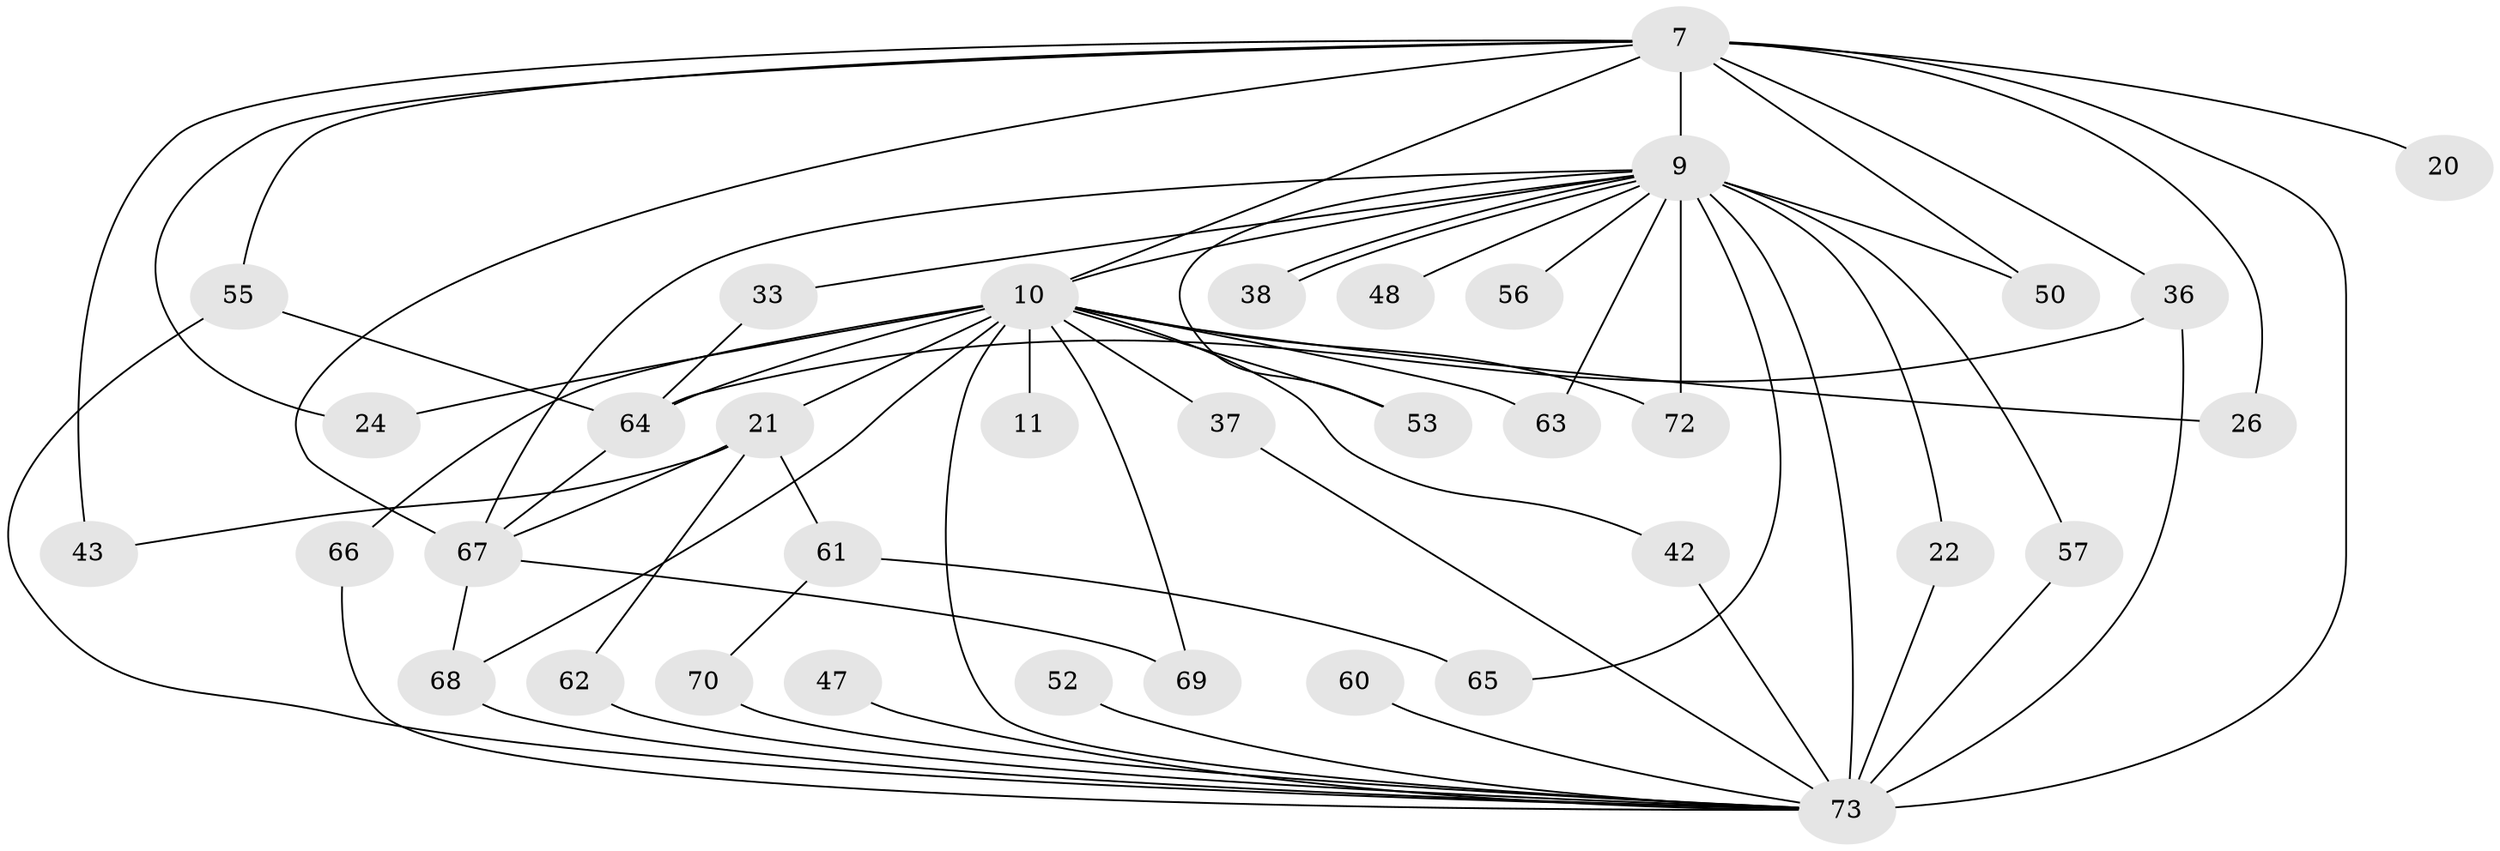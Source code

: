 // original degree distribution, {16: 0.0136986301369863, 23: 0.0273972602739726, 14: 0.0273972602739726, 18: 0.0136986301369863, 20: 0.0273972602739726, 13: 0.0136986301369863, 17: 0.0136986301369863, 2: 0.5616438356164384, 5: 0.0273972602739726, 3: 0.1780821917808219, 6: 0.0136986301369863, 4: 0.0684931506849315, 7: 0.0136986301369863}
// Generated by graph-tools (version 1.1) at 2025/45/03/09/25 04:45:47]
// undirected, 36 vertices, 65 edges
graph export_dot {
graph [start="1"]
  node [color=gray90,style=filled];
  7 [super="+1+6"];
  9 [super="+5"];
  10 [super="+2"];
  11;
  20;
  21;
  22;
  24;
  26;
  33;
  36 [super="+18"];
  37 [super="+30"];
  38;
  42;
  43 [super="+39+13"];
  47;
  48;
  50 [super="+27"];
  52;
  53;
  55 [super="+34"];
  56;
  57 [super="+46"];
  60;
  61 [super="+51"];
  62;
  63 [super="+49"];
  64 [super="+17+14"];
  65 [super="+16"];
  66;
  67 [super="+25+29+58"];
  68 [super="+19"];
  69;
  70;
  72;
  73 [super="+41+54+71"];
  7 -- 9 [weight=8];
  7 -- 10 [weight=8];
  7 -- 36;
  7 -- 20 [weight=2];
  7 -- 55;
  7 -- 67 [weight=3];
  7 -- 43 [weight=3];
  7 -- 50 [weight=2];
  7 -- 24;
  7 -- 26;
  7 -- 73 [weight=15];
  9 -- 10 [weight=4];
  9 -- 22;
  9 -- 33;
  9 -- 38;
  9 -- 38;
  9 -- 48 [weight=2];
  9 -- 56 [weight=2];
  9 -- 63 [weight=2];
  9 -- 72;
  9 -- 65 [weight=2];
  9 -- 53;
  9 -- 57;
  9 -- 50;
  9 -- 67;
  9 -- 73 [weight=5];
  10 -- 11 [weight=2];
  10 -- 21 [weight=2];
  10 -- 42;
  10 -- 53;
  10 -- 68 [weight=2];
  10 -- 69;
  10 -- 73 [weight=9];
  10 -- 64 [weight=4];
  10 -- 66;
  10 -- 72;
  10 -- 24;
  10 -- 26;
  10 -- 37 [weight=2];
  10 -- 63;
  21 -- 61 [weight=2];
  21 -- 62;
  21 -- 43;
  21 -- 67;
  22 -- 73;
  33 -- 64;
  36 -- 64;
  36 -- 73;
  37 -- 73;
  42 -- 73;
  47 -- 73 [weight=2];
  52 -- 73 [weight=2];
  55 -- 64;
  55 -- 73;
  57 -- 73;
  60 -- 73;
  61 -- 65;
  61 -- 70;
  62 -- 73;
  64 -- 67;
  66 -- 73;
  67 -- 68;
  67 -- 69;
  68 -- 73;
  70 -- 73;
}
